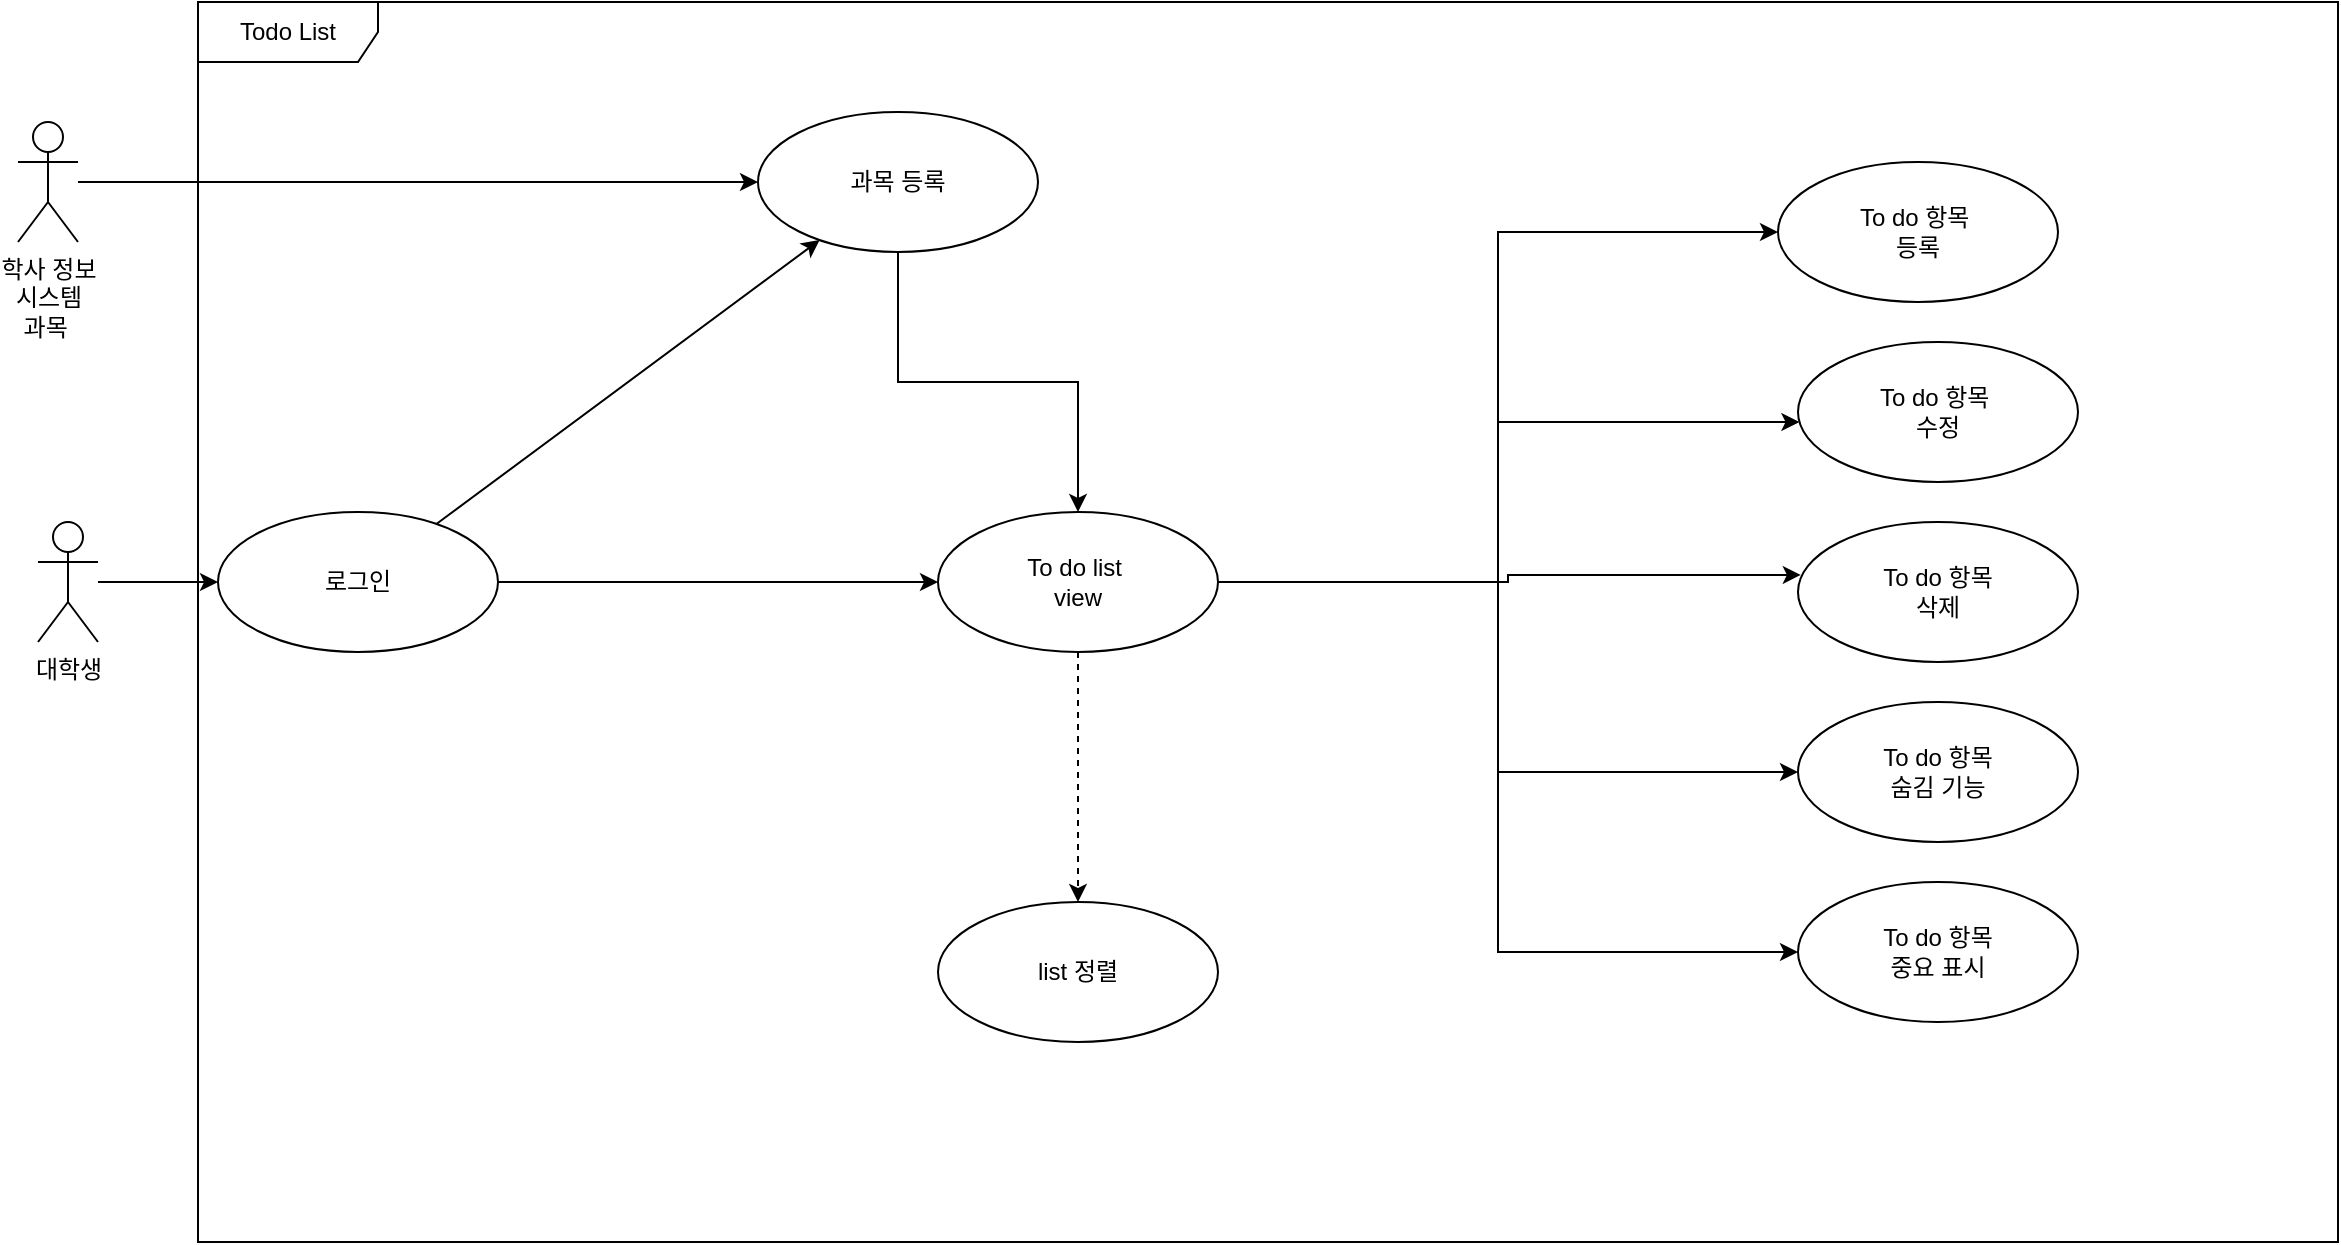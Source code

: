 <mxfile version="24.8.4">
  <diagram name="페이지-1" id="vkz0tW7ZZ1ZY1NEcTXeT">
    <mxGraphModel dx="1591" dy="1955" grid="1" gridSize="10" guides="1" tooltips="1" connect="1" arrows="1" fold="1" page="1" pageScale="1" pageWidth="827" pageHeight="1169" math="0" shadow="0">
      <root>
        <mxCell id="0" />
        <mxCell id="1" parent="0" />
        <mxCell id="79ur8oX3ZBc8nO1tJYB_-5" style="edgeStyle=orthogonalEdgeStyle;rounded=0;orthogonalLoop=1;jettySize=auto;html=1;" parent="1" source="79ur8oX3ZBc8nO1tJYB_-1" edge="1">
          <mxGeometry relative="1" as="geometry">
            <mxPoint x="160" y="110" as="targetPoint" />
          </mxGeometry>
        </mxCell>
        <mxCell id="79ur8oX3ZBc8nO1tJYB_-1" value="대학생" style="shape=umlActor;verticalLabelPosition=bottom;verticalAlign=top;html=1;outlineConnect=0;" parent="1" vertex="1">
          <mxGeometry x="70" y="80" width="30" height="60" as="geometry" />
        </mxCell>
        <mxCell id="79ur8oX3ZBc8nO1tJYB_-76" style="edgeStyle=orthogonalEdgeStyle;rounded=0;orthogonalLoop=1;jettySize=auto;html=1;" parent="1" source="79ur8oX3ZBc8nO1tJYB_-2" target="79ur8oX3ZBc8nO1tJYB_-11" edge="1">
          <mxGeometry relative="1" as="geometry" />
        </mxCell>
        <mxCell id="79ur8oX3ZBc8nO1tJYB_-2" value="학사 정보&lt;div&gt;시스템&lt;/div&gt;&lt;div&gt;과목&amp;nbsp;&lt;/div&gt;" style="shape=umlActor;verticalLabelPosition=bottom;verticalAlign=top;html=1;outlineConnect=0;" parent="1" vertex="1">
          <mxGeometry x="60" y="-120" width="30" height="60" as="geometry" />
        </mxCell>
        <mxCell id="79ur8oX3ZBc8nO1tJYB_-65" style="rounded=0;orthogonalLoop=1;jettySize=auto;html=1;" parent="1" source="79ur8oX3ZBc8nO1tJYB_-3" target="79ur8oX3ZBc8nO1tJYB_-11" edge="1">
          <mxGeometry relative="1" as="geometry" />
        </mxCell>
        <mxCell id="79ur8oX3ZBc8nO1tJYB_-70" style="edgeStyle=orthogonalEdgeStyle;rounded=0;orthogonalLoop=1;jettySize=auto;html=1;entryX=0;entryY=0.5;entryDx=0;entryDy=0;" parent="1" source="79ur8oX3ZBc8nO1tJYB_-3" target="79ur8oX3ZBc8nO1tJYB_-20" edge="1">
          <mxGeometry relative="1" as="geometry" />
        </mxCell>
        <mxCell id="79ur8oX3ZBc8nO1tJYB_-3" value="로그인" style="ellipse;whiteSpace=wrap;html=1;" parent="1" vertex="1">
          <mxGeometry x="160" y="75" width="140" height="70" as="geometry" />
        </mxCell>
        <mxCell id="79ur8oX3ZBc8nO1tJYB_-67" style="edgeStyle=orthogonalEdgeStyle;rounded=0;orthogonalLoop=1;jettySize=auto;html=1;" parent="1" source="79ur8oX3ZBc8nO1tJYB_-11" target="79ur8oX3ZBc8nO1tJYB_-20" edge="1">
          <mxGeometry relative="1" as="geometry" />
        </mxCell>
        <mxCell id="79ur8oX3ZBc8nO1tJYB_-11" value="과목 등록" style="ellipse;whiteSpace=wrap;html=1;" parent="1" vertex="1">
          <mxGeometry x="430" y="-125" width="140" height="70" as="geometry" />
        </mxCell>
        <mxCell id="79ur8oX3ZBc8nO1tJYB_-48" style="edgeStyle=orthogonalEdgeStyle;rounded=0;orthogonalLoop=1;jettySize=auto;html=1;entryX=0;entryY=0.5;entryDx=0;entryDy=0;" parent="1" source="79ur8oX3ZBc8nO1tJYB_-20" target="79ur8oX3ZBc8nO1tJYB_-37" edge="1">
          <mxGeometry relative="1" as="geometry" />
        </mxCell>
        <mxCell id="79ur8oX3ZBc8nO1tJYB_-50" style="edgeStyle=orthogonalEdgeStyle;rounded=0;orthogonalLoop=1;jettySize=auto;html=1;" parent="1" source="79ur8oX3ZBc8nO1tJYB_-20" target="79ur8oX3ZBc8nO1tJYB_-39" edge="1">
          <mxGeometry relative="1" as="geometry">
            <Array as="points">
              <mxPoint x="800" y="110" />
              <mxPoint x="800" y="30" />
            </Array>
          </mxGeometry>
        </mxCell>
        <mxCell id="79ur8oX3ZBc8nO1tJYB_-61" style="edgeStyle=orthogonalEdgeStyle;rounded=0;orthogonalLoop=1;jettySize=auto;html=1;dashed=1;" parent="1" source="79ur8oX3ZBc8nO1tJYB_-20" target="79ur8oX3ZBc8nO1tJYB_-59" edge="1">
          <mxGeometry relative="1" as="geometry" />
        </mxCell>
        <mxCell id="79ur8oX3ZBc8nO1tJYB_-85" style="edgeStyle=orthogonalEdgeStyle;rounded=0;orthogonalLoop=1;jettySize=auto;html=1;entryX=0;entryY=0.5;entryDx=0;entryDy=0;" parent="1" source="79ur8oX3ZBc8nO1tJYB_-20" target="79ur8oX3ZBc8nO1tJYB_-43" edge="1">
          <mxGeometry relative="1" as="geometry">
            <Array as="points">
              <mxPoint x="800" y="110" />
              <mxPoint x="800" y="205" />
            </Array>
          </mxGeometry>
        </mxCell>
        <mxCell id="79ur8oX3ZBc8nO1tJYB_-86" style="edgeStyle=orthogonalEdgeStyle;rounded=0;orthogonalLoop=1;jettySize=auto;html=1;entryX=0;entryY=0.5;entryDx=0;entryDy=0;" parent="1" source="79ur8oX3ZBc8nO1tJYB_-20" target="79ur8oX3ZBc8nO1tJYB_-44" edge="1">
          <mxGeometry relative="1" as="geometry">
            <Array as="points">
              <mxPoint x="800" y="110" />
              <mxPoint x="800" y="295" />
            </Array>
          </mxGeometry>
        </mxCell>
        <mxCell id="79ur8oX3ZBc8nO1tJYB_-20" value="To do list&amp;nbsp;&lt;div&gt;view&lt;/div&gt;" style="ellipse;whiteSpace=wrap;html=1;" parent="1" vertex="1">
          <mxGeometry x="520" y="75" width="140" height="70" as="geometry" />
        </mxCell>
        <mxCell id="79ur8oX3ZBc8nO1tJYB_-33" value="Todo List" style="shape=umlFrame;whiteSpace=wrap;html=1;pointerEvents=0;width=90;height=30;" parent="1" vertex="1">
          <mxGeometry x="150" y="-180" width="1070" height="620" as="geometry" />
        </mxCell>
        <mxCell id="79ur8oX3ZBc8nO1tJYB_-37" value="To do 항목&amp;nbsp;&lt;div&gt;등록&lt;/div&gt;" style="ellipse;whiteSpace=wrap;html=1;" parent="1" vertex="1">
          <mxGeometry x="940" y="-100" width="140" height="70" as="geometry" />
        </mxCell>
        <mxCell id="79ur8oX3ZBc8nO1tJYB_-39" value="To do 항목&amp;nbsp;&lt;div&gt;수정&lt;/div&gt;" style="ellipse;whiteSpace=wrap;html=1;" parent="1" vertex="1">
          <mxGeometry x="950" y="-10" width="140" height="70" as="geometry" />
        </mxCell>
        <mxCell id="79ur8oX3ZBc8nO1tJYB_-40" value="To do 항목&lt;div&gt;삭제&lt;/div&gt;" style="ellipse;whiteSpace=wrap;html=1;" parent="1" vertex="1">
          <mxGeometry x="950" y="80" width="140" height="70" as="geometry" />
        </mxCell>
        <mxCell id="79ur8oX3ZBc8nO1tJYB_-42" style="edgeStyle=orthogonalEdgeStyle;rounded=0;orthogonalLoop=1;jettySize=auto;html=1;exitX=0.5;exitY=1;exitDx=0;exitDy=0;" parent="1" source="79ur8oX3ZBc8nO1tJYB_-39" target="79ur8oX3ZBc8nO1tJYB_-39" edge="1">
          <mxGeometry relative="1" as="geometry" />
        </mxCell>
        <mxCell id="79ur8oX3ZBc8nO1tJYB_-78" style="edgeStyle=orthogonalEdgeStyle;rounded=0;orthogonalLoop=1;jettySize=auto;html=1;strokeColor=none;" parent="1" source="79ur8oX3ZBc8nO1tJYB_-43" edge="1">
          <mxGeometry relative="1" as="geometry">
            <mxPoint x="800" y="180" as="targetPoint" />
          </mxGeometry>
        </mxCell>
        <mxCell id="79ur8oX3ZBc8nO1tJYB_-43" value="To do 항목&lt;div&gt;숨김 기능&lt;/div&gt;" style="ellipse;whiteSpace=wrap;html=1;gradientColor=none;" parent="1" vertex="1">
          <mxGeometry x="950" y="170" width="140" height="70" as="geometry" />
        </mxCell>
        <mxCell id="79ur8oX3ZBc8nO1tJYB_-44" value="To do 항목&lt;div&gt;중요 표시&lt;/div&gt;" style="ellipse;whiteSpace=wrap;html=1;" parent="1" vertex="1">
          <mxGeometry x="950" y="260" width="140" height="70" as="geometry" />
        </mxCell>
        <mxCell id="79ur8oX3ZBc8nO1tJYB_-59" value="list 정렬" style="ellipse;whiteSpace=wrap;html=1;" parent="1" vertex="1">
          <mxGeometry x="520" y="270" width="140" height="70" as="geometry" />
        </mxCell>
        <mxCell id="79ur8oX3ZBc8nO1tJYB_-83" style="edgeStyle=orthogonalEdgeStyle;rounded=0;orthogonalLoop=1;jettySize=auto;html=1;entryX=0.01;entryY=0.378;entryDx=0;entryDy=0;entryPerimeter=0;" parent="1" source="79ur8oX3ZBc8nO1tJYB_-20" target="79ur8oX3ZBc8nO1tJYB_-40" edge="1">
          <mxGeometry relative="1" as="geometry" />
        </mxCell>
      </root>
    </mxGraphModel>
  </diagram>
</mxfile>
